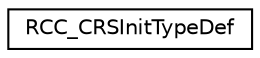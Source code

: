 digraph "Graphical Class Hierarchy"
{
 // LATEX_PDF_SIZE
  edge [fontname="Helvetica",fontsize="10",labelfontname="Helvetica",labelfontsize="10"];
  node [fontname="Helvetica",fontsize="10",shape=record];
  rankdir="LR";
  Node0 [label="RCC_CRSInitTypeDef",height=0.2,width=0.4,color="black", fillcolor="white", style="filled",URL="$structRCC__CRSInitTypeDef.html",tooltip="RCC_CRS Init structure definition."];
}
